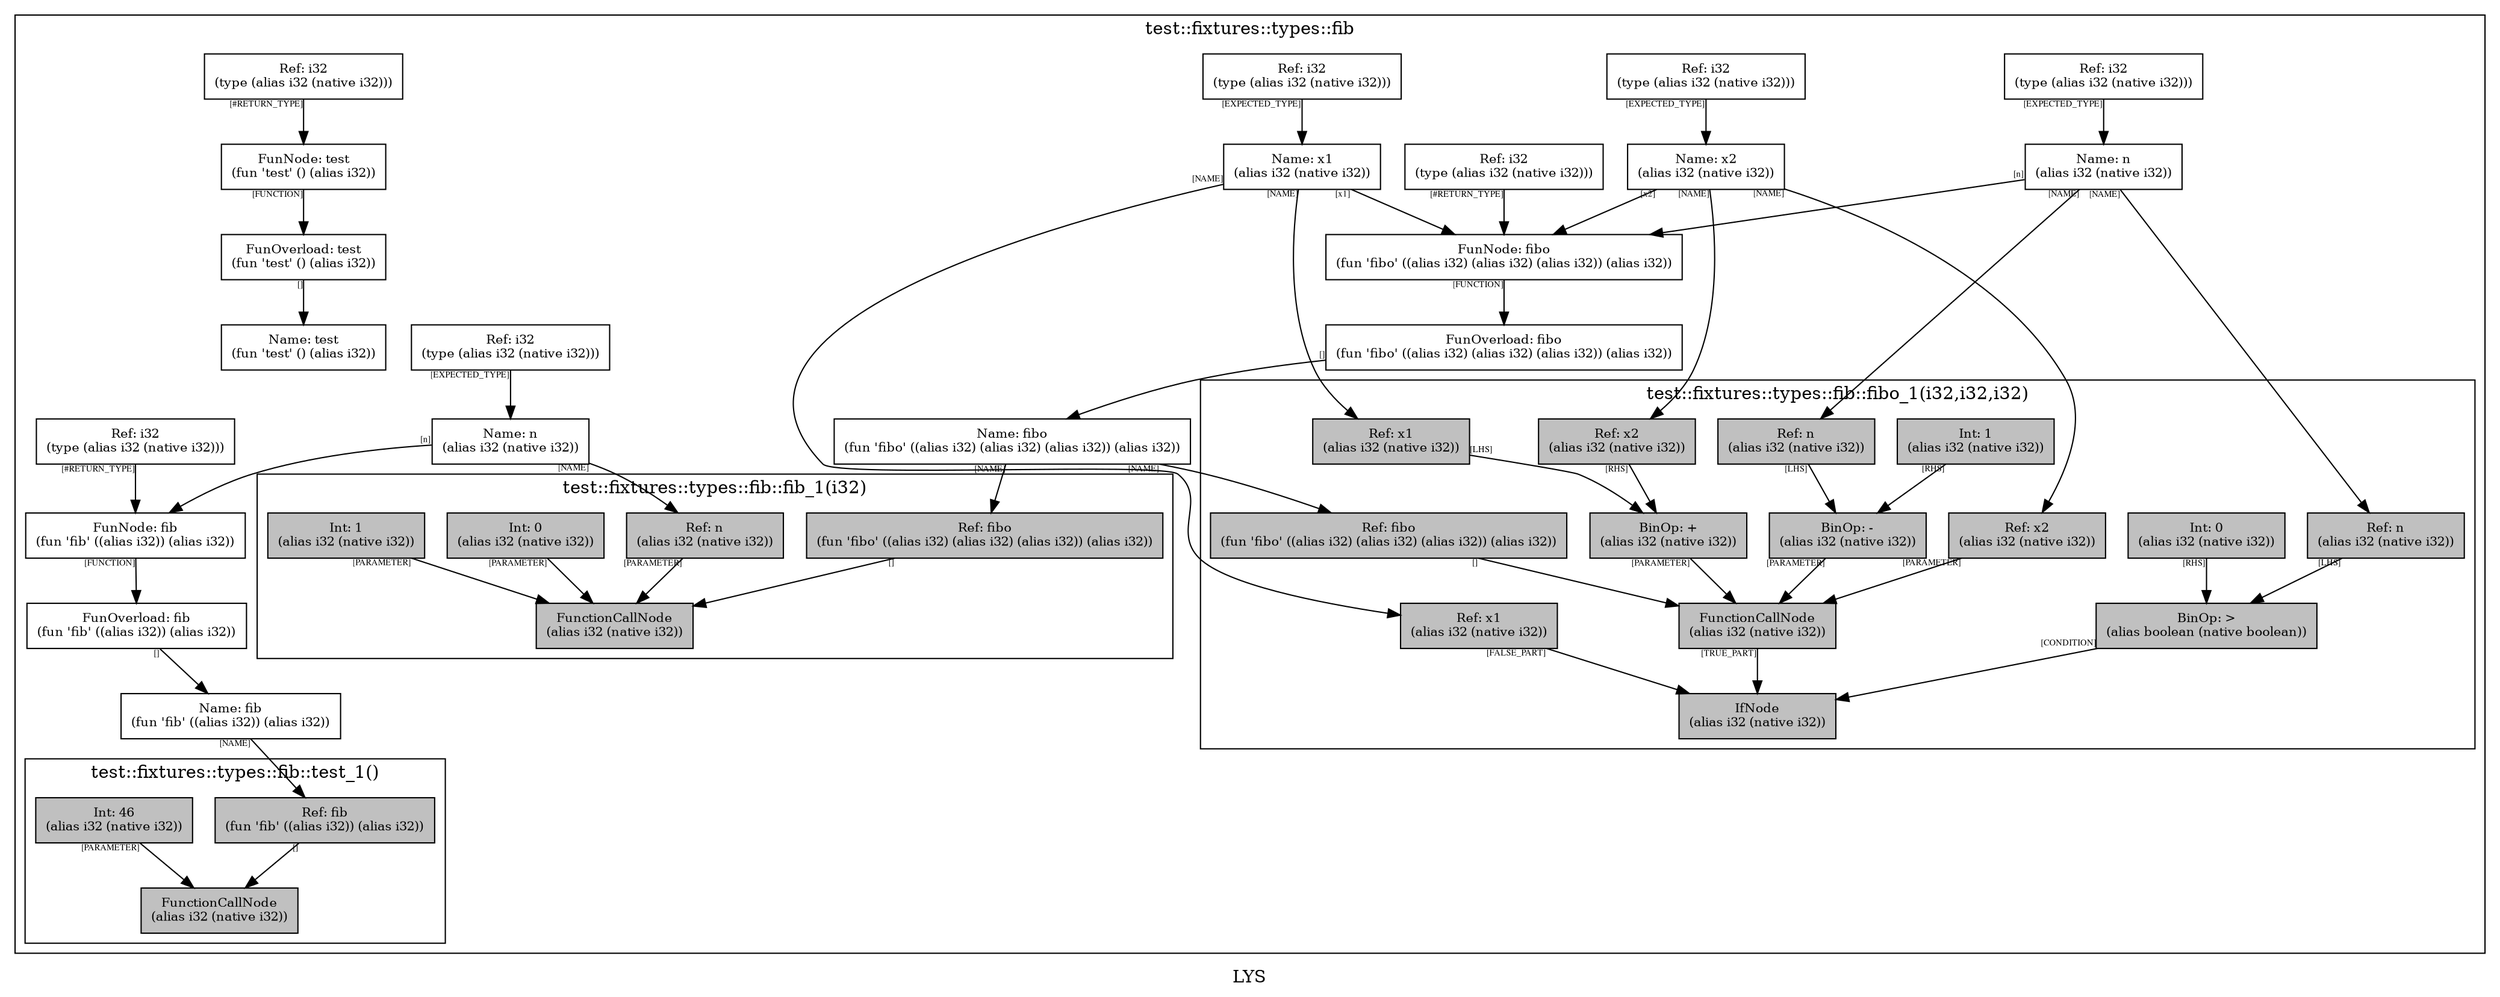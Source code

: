 digraph LYS {
  node [shape=box,fontsize=10];
  subgraph "cluster_test::fixtures::types::fib" {
    1 [label="FunOverload: fibo\n(fun 'fibo' ((alias i32) (alias i32) (alias i32)) (alias i32))", fillcolor=grey];
    2 [label="FunNode: fibo\n(fun 'fibo' ((alias i32) (alias i32) (alias i32)) (alias i32))", fillcolor=grey];
    3 [label="Name: n\n(alias i32 (native i32))", fillcolor=grey];
    4 [label="Ref: i32\n(type (alias i32 (native i32)))", fillcolor=grey];
    5 [label="Name: x1\n(alias i32 (native i32))", fillcolor=grey];
    6 [label="Ref: i32\n(type (alias i32 (native i32)))", fillcolor=grey];
    7 [label="Name: x2\n(alias i32 (native i32))", fillcolor=grey];
    8 [label="Ref: i32\n(type (alias i32 (native i32)))", fillcolor=grey];
    9 [label="Ref: i32\n(type (alias i32 (native i32)))", fillcolor=grey];
    10 [label="Name: fibo\n(fun 'fibo' ((alias i32) (alias i32) (alias i32)) (alias i32))", fillcolor=grey];
    11 [label="FunOverload: fib\n(fun 'fib' ((alias i32)) (alias i32))", fillcolor=grey];
    12 [label="FunNode: fib\n(fun 'fib' ((alias i32)) (alias i32))", fillcolor=grey];
    13 [label="Name: n\n(alias i32 (native i32))", fillcolor=grey];
    14 [label="Ref: i32\n(type (alias i32 (native i32)))", fillcolor=grey];
    15 [label="Ref: i32\n(type (alias i32 (native i32)))", fillcolor=grey];
    16 [label="Name: fib\n(fun 'fib' ((alias i32)) (alias i32))", fillcolor=grey];
    17 [label="FunOverload: test\n(fun 'test' () (alias i32))", fillcolor=grey];
    18 [label="FunNode: test\n(fun 'test' () (alias i32))", fillcolor=grey];
    19 [label="Ref: i32\n(type (alias i32 (native i32)))", fillcolor=grey];
    20 [label="Name: test\n(fun 'test' () (alias i32))", fillcolor=grey];
    subgraph "cluster_test::fixtures::types::fib_0" { rankdir=TB;
      node [style=filled, fillcolor=grey];
      21 [label="IfNode\n(alias i32 (native i32))", fillcolor=grey];
      22 [label="FunctionCallNode\n(alias i32 (native i32))", fillcolor=grey];
      23 [label="Ref: fibo\n(fun 'fibo' ((alias i32) (alias i32) (alias i32)) (alias i32))", fillcolor=grey];
      24 [label="BinOp: -\n(alias i32 (native i32))", fillcolor=grey];
      25 [label="Ref: n\n(alias i32 (native i32))", fillcolor=grey];
      26 [label="Int: 1\n(alias i32 (native i32))", fillcolor=grey];
      27 [label="Ref: x2\n(alias i32 (native i32))", fillcolor=grey];
      28 [label="BinOp: +\n(alias i32 (native i32))", fillcolor=grey];
      29 [label="Ref: x1\n(alias i32 (native i32))", fillcolor=grey];
      30 [label="Ref: x2\n(alias i32 (native i32))", fillcolor=grey];
      31 [label="BinOp: >\n(alias boolean (native boolean))", fillcolor=grey];
      32 [label="Ref: n\n(alias i32 (native i32))", fillcolor=grey];
      33 [label="Int: 0\n(alias i32 (native i32))", fillcolor=grey];
      34 [label="Ref: x1\n(alias i32 (native i32))", fillcolor=grey];
      label="test::fixtures::types::fib::fibo_1(i32,i32,i32)";
    }
    subgraph "cluster_test::fixtures::types::fib_1" { rankdir=TB;
      node [style=filled, fillcolor=grey];
      35 [label="FunctionCallNode\n(alias i32 (native i32))", fillcolor=grey];
      36 [label="Ref: fibo\n(fun 'fibo' ((alias i32) (alias i32) (alias i32)) (alias i32))", fillcolor=grey];
      37 [label="Ref: n\n(alias i32 (native i32))", fillcolor=grey];
      38 [label="Int: 0\n(alias i32 (native i32))", fillcolor=grey];
      39 [label="Int: 1\n(alias i32 (native i32))", fillcolor=grey];
      label="test::fixtures::types::fib::fib_1(i32)";
    }
    subgraph "cluster_test::fixtures::types::fib_2" { rankdir=TB;
      node [style=filled, fillcolor=grey];
      40 [label="FunctionCallNode\n(alias i32 (native i32))", fillcolor=grey];
      41 [label="Ref: fib\n(fun 'fib' ((alias i32)) (alias i32))", fillcolor=grey];
      42 [label="Int: 46\n(alias i32 (native i32))", fillcolor=grey];
      label="test::fixtures::types::fib::test_1()";
    }
    label="test::fixtures::types::fib";
  }
  1 -> 10[taillabel="[]" fontsize=7 fontname="times" color="black" ];
  2 -> 1[taillabel="[FUNCTION]" fontsize=7 fontname="times" color="black" ];
  3 -> 2[taillabel="[n]" fontsize=7 fontname="times" color="black" ];
  3 -> 25[taillabel="[NAME]" fontsize=7 fontname="times" color="black" ];
  3 -> 32[taillabel="[NAME]" fontsize=7 fontname="times" color="black" ];
  4 -> 3[taillabel="[EXPECTED_TYPE]" fontsize=7 fontname="times" color="black" ];
  5 -> 2[taillabel="[x1]" fontsize=7 fontname="times" color="black" ];
  5 -> 29[taillabel="[NAME]" fontsize=7 fontname="times" color="black" ];
  5 -> 34[taillabel="[NAME]" fontsize=7 fontname="times" color="black" ];
  6 -> 5[taillabel="[EXPECTED_TYPE]" fontsize=7 fontname="times" color="black" ];
  7 -> 2[taillabel="[x2]" fontsize=7 fontname="times" color="black" ];
  7 -> 27[taillabel="[NAME]" fontsize=7 fontname="times" color="black" ];
  7 -> 30[taillabel="[NAME]" fontsize=7 fontname="times" color="black" ];
  8 -> 7[taillabel="[EXPECTED_TYPE]" fontsize=7 fontname="times" color="black" ];
  9 -> 2[taillabel="[#RETURN_TYPE]" fontsize=7 fontname="times" color="black" ];
  10 -> 23[taillabel="[NAME]" fontsize=7 fontname="times" color="black" ];
  10 -> 36[taillabel="[NAME]" fontsize=7 fontname="times" color="black" ];
  11 -> 16[taillabel="[]" fontsize=7 fontname="times" color="black" ];
  12 -> 11[taillabel="[FUNCTION]" fontsize=7 fontname="times" color="black" ];
  13 -> 12[taillabel="[n]" fontsize=7 fontname="times" color="black" ];
  13 -> 37[taillabel="[NAME]" fontsize=7 fontname="times" color="black" ];
  14 -> 13[taillabel="[EXPECTED_TYPE]" fontsize=7 fontname="times" color="black" ];
  15 -> 12[taillabel="[#RETURN_TYPE]" fontsize=7 fontname="times" color="black" ];
  16 -> 41[taillabel="[NAME]" fontsize=7 fontname="times" color="black" ];
  17 -> 20[taillabel="[]" fontsize=7 fontname="times" color="black" ];
  18 -> 17[taillabel="[FUNCTION]" fontsize=7 fontname="times" color="black" ];
  19 -> 18[taillabel="[#RETURN_TYPE]" fontsize=7 fontname="times" color="black" ];
  22 -> 21[taillabel="[TRUE_PART]" fontsize=7 fontname="times" color="black" ];
  23 -> 22[taillabel="[]" fontsize=7 fontname="times" color="black" ];
  24 -> 22[taillabel="[PARAMETER]" fontsize=7 fontname="times" color="black" ];
  25 -> 24[taillabel="[LHS]" fontsize=7 fontname="times" color="black" ];
  26 -> 24[taillabel="[RHS]" fontsize=7 fontname="times" color="black" ];
  27 -> 22[taillabel="[PARAMETER]" fontsize=7 fontname="times" color="black" ];
  28 -> 22[taillabel="[PARAMETER]" fontsize=7 fontname="times" color="black" ];
  29 -> 28[taillabel="[LHS]" fontsize=7 fontname="times" color="black" ];
  30 -> 28[taillabel="[RHS]" fontsize=7 fontname="times" color="black" ];
  31 -> 21[taillabel="[CONDITION]" fontsize=7 fontname="times" color="black" ];
  32 -> 31[taillabel="[LHS]" fontsize=7 fontname="times" color="black" ];
  33 -> 31[taillabel="[RHS]" fontsize=7 fontname="times" color="black" ];
  34 -> 21[taillabel="[FALSE_PART]" fontsize=7 fontname="times" color="black" ];
  36 -> 35[taillabel="[]" fontsize=7 fontname="times" color="black" ];
  37 -> 35[taillabel="[PARAMETER]" fontsize=7 fontname="times" color="black" ];
  38 -> 35[taillabel="[PARAMETER]" fontsize=7 fontname="times" color="black" ];
  39 -> 35[taillabel="[PARAMETER]" fontsize=7 fontname="times" color="black" ];
  41 -> 40[taillabel="[]" fontsize=7 fontname="times" color="black" ];
  42 -> 40[taillabel="[PARAMETER]" fontsize=7 fontname="times" color="black" ];
  label="LYS";
}
